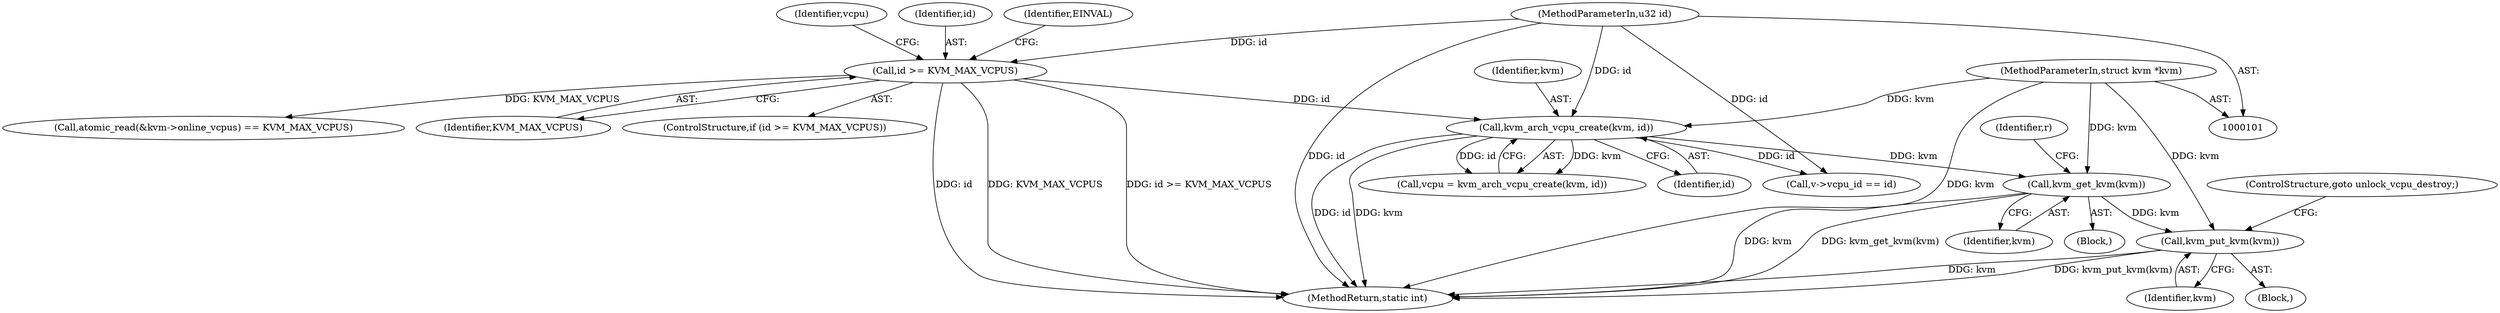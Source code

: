 digraph "0_linux_338c7dbadd2671189cec7faf64c84d01071b3f96@pointer" {
"1000191" [label="(Call,kvm_get_kvm(kvm))"];
"1000117" [label="(Call,kvm_arch_vcpu_create(kvm, id))"];
"1000102" [label="(MethodParameterIn,struct kvm *kvm)"];
"1000109" [label="(Call,id >= KVM_MAX_VCPUS)"];
"1000103" [label="(MethodParameterIn,u32 id)"];
"1000202" [label="(Call,kvm_put_kvm(kvm))"];
"1000104" [label="(Block,)"];
"1000202" [label="(Call,kvm_put_kvm(kvm))"];
"1000115" [label="(Call,vcpu = kvm_arch_vcpu_create(kvm, id))"];
"1000191" [label="(Call,kvm_get_kvm(kvm))"];
"1000108" [label="(ControlStructure,if (id >= KVM_MAX_VCPUS))"];
"1000116" [label="(Identifier,vcpu)"];
"1000170" [label="(Call,v->vcpu_id == id)"];
"1000119" [label="(Identifier,id)"];
"1000156" [label="(Call,atomic_read(&kvm->online_vcpus) == KVM_MAX_VCPUS)"];
"1000201" [label="(Block,)"];
"1000204" [label="(ControlStructure,goto unlock_vcpu_destroy;)"];
"1000192" [label="(Identifier,kvm)"];
"1000194" [label="(Identifier,r)"];
"1000117" [label="(Call,kvm_arch_vcpu_create(kvm, id))"];
"1000110" [label="(Identifier,id)"];
"1000111" [label="(Identifier,KVM_MAX_VCPUS)"];
"1000203" [label="(Identifier,kvm)"];
"1000242" [label="(MethodReturn,static int)"];
"1000102" [label="(MethodParameterIn,struct kvm *kvm)"];
"1000103" [label="(MethodParameterIn,u32 id)"];
"1000114" [label="(Identifier,EINVAL)"];
"1000109" [label="(Call,id >= KVM_MAX_VCPUS)"];
"1000118" [label="(Identifier,kvm)"];
"1000191" -> "1000104"  [label="AST: "];
"1000191" -> "1000192"  [label="CFG: "];
"1000192" -> "1000191"  [label="AST: "];
"1000194" -> "1000191"  [label="CFG: "];
"1000191" -> "1000242"  [label="DDG: kvm_get_kvm(kvm)"];
"1000191" -> "1000242"  [label="DDG: kvm"];
"1000117" -> "1000191"  [label="DDG: kvm"];
"1000102" -> "1000191"  [label="DDG: kvm"];
"1000191" -> "1000202"  [label="DDG: kvm"];
"1000117" -> "1000115"  [label="AST: "];
"1000117" -> "1000119"  [label="CFG: "];
"1000118" -> "1000117"  [label="AST: "];
"1000119" -> "1000117"  [label="AST: "];
"1000115" -> "1000117"  [label="CFG: "];
"1000117" -> "1000242"  [label="DDG: kvm"];
"1000117" -> "1000242"  [label="DDG: id"];
"1000117" -> "1000115"  [label="DDG: kvm"];
"1000117" -> "1000115"  [label="DDG: id"];
"1000102" -> "1000117"  [label="DDG: kvm"];
"1000109" -> "1000117"  [label="DDG: id"];
"1000103" -> "1000117"  [label="DDG: id"];
"1000117" -> "1000170"  [label="DDG: id"];
"1000102" -> "1000101"  [label="AST: "];
"1000102" -> "1000242"  [label="DDG: kvm"];
"1000102" -> "1000202"  [label="DDG: kvm"];
"1000109" -> "1000108"  [label="AST: "];
"1000109" -> "1000111"  [label="CFG: "];
"1000110" -> "1000109"  [label="AST: "];
"1000111" -> "1000109"  [label="AST: "];
"1000114" -> "1000109"  [label="CFG: "];
"1000116" -> "1000109"  [label="CFG: "];
"1000109" -> "1000242"  [label="DDG: id"];
"1000109" -> "1000242"  [label="DDG: KVM_MAX_VCPUS"];
"1000109" -> "1000242"  [label="DDG: id >= KVM_MAX_VCPUS"];
"1000103" -> "1000109"  [label="DDG: id"];
"1000109" -> "1000156"  [label="DDG: KVM_MAX_VCPUS"];
"1000103" -> "1000101"  [label="AST: "];
"1000103" -> "1000242"  [label="DDG: id"];
"1000103" -> "1000170"  [label="DDG: id"];
"1000202" -> "1000201"  [label="AST: "];
"1000202" -> "1000203"  [label="CFG: "];
"1000203" -> "1000202"  [label="AST: "];
"1000204" -> "1000202"  [label="CFG: "];
"1000202" -> "1000242"  [label="DDG: kvm"];
"1000202" -> "1000242"  [label="DDG: kvm_put_kvm(kvm)"];
}
